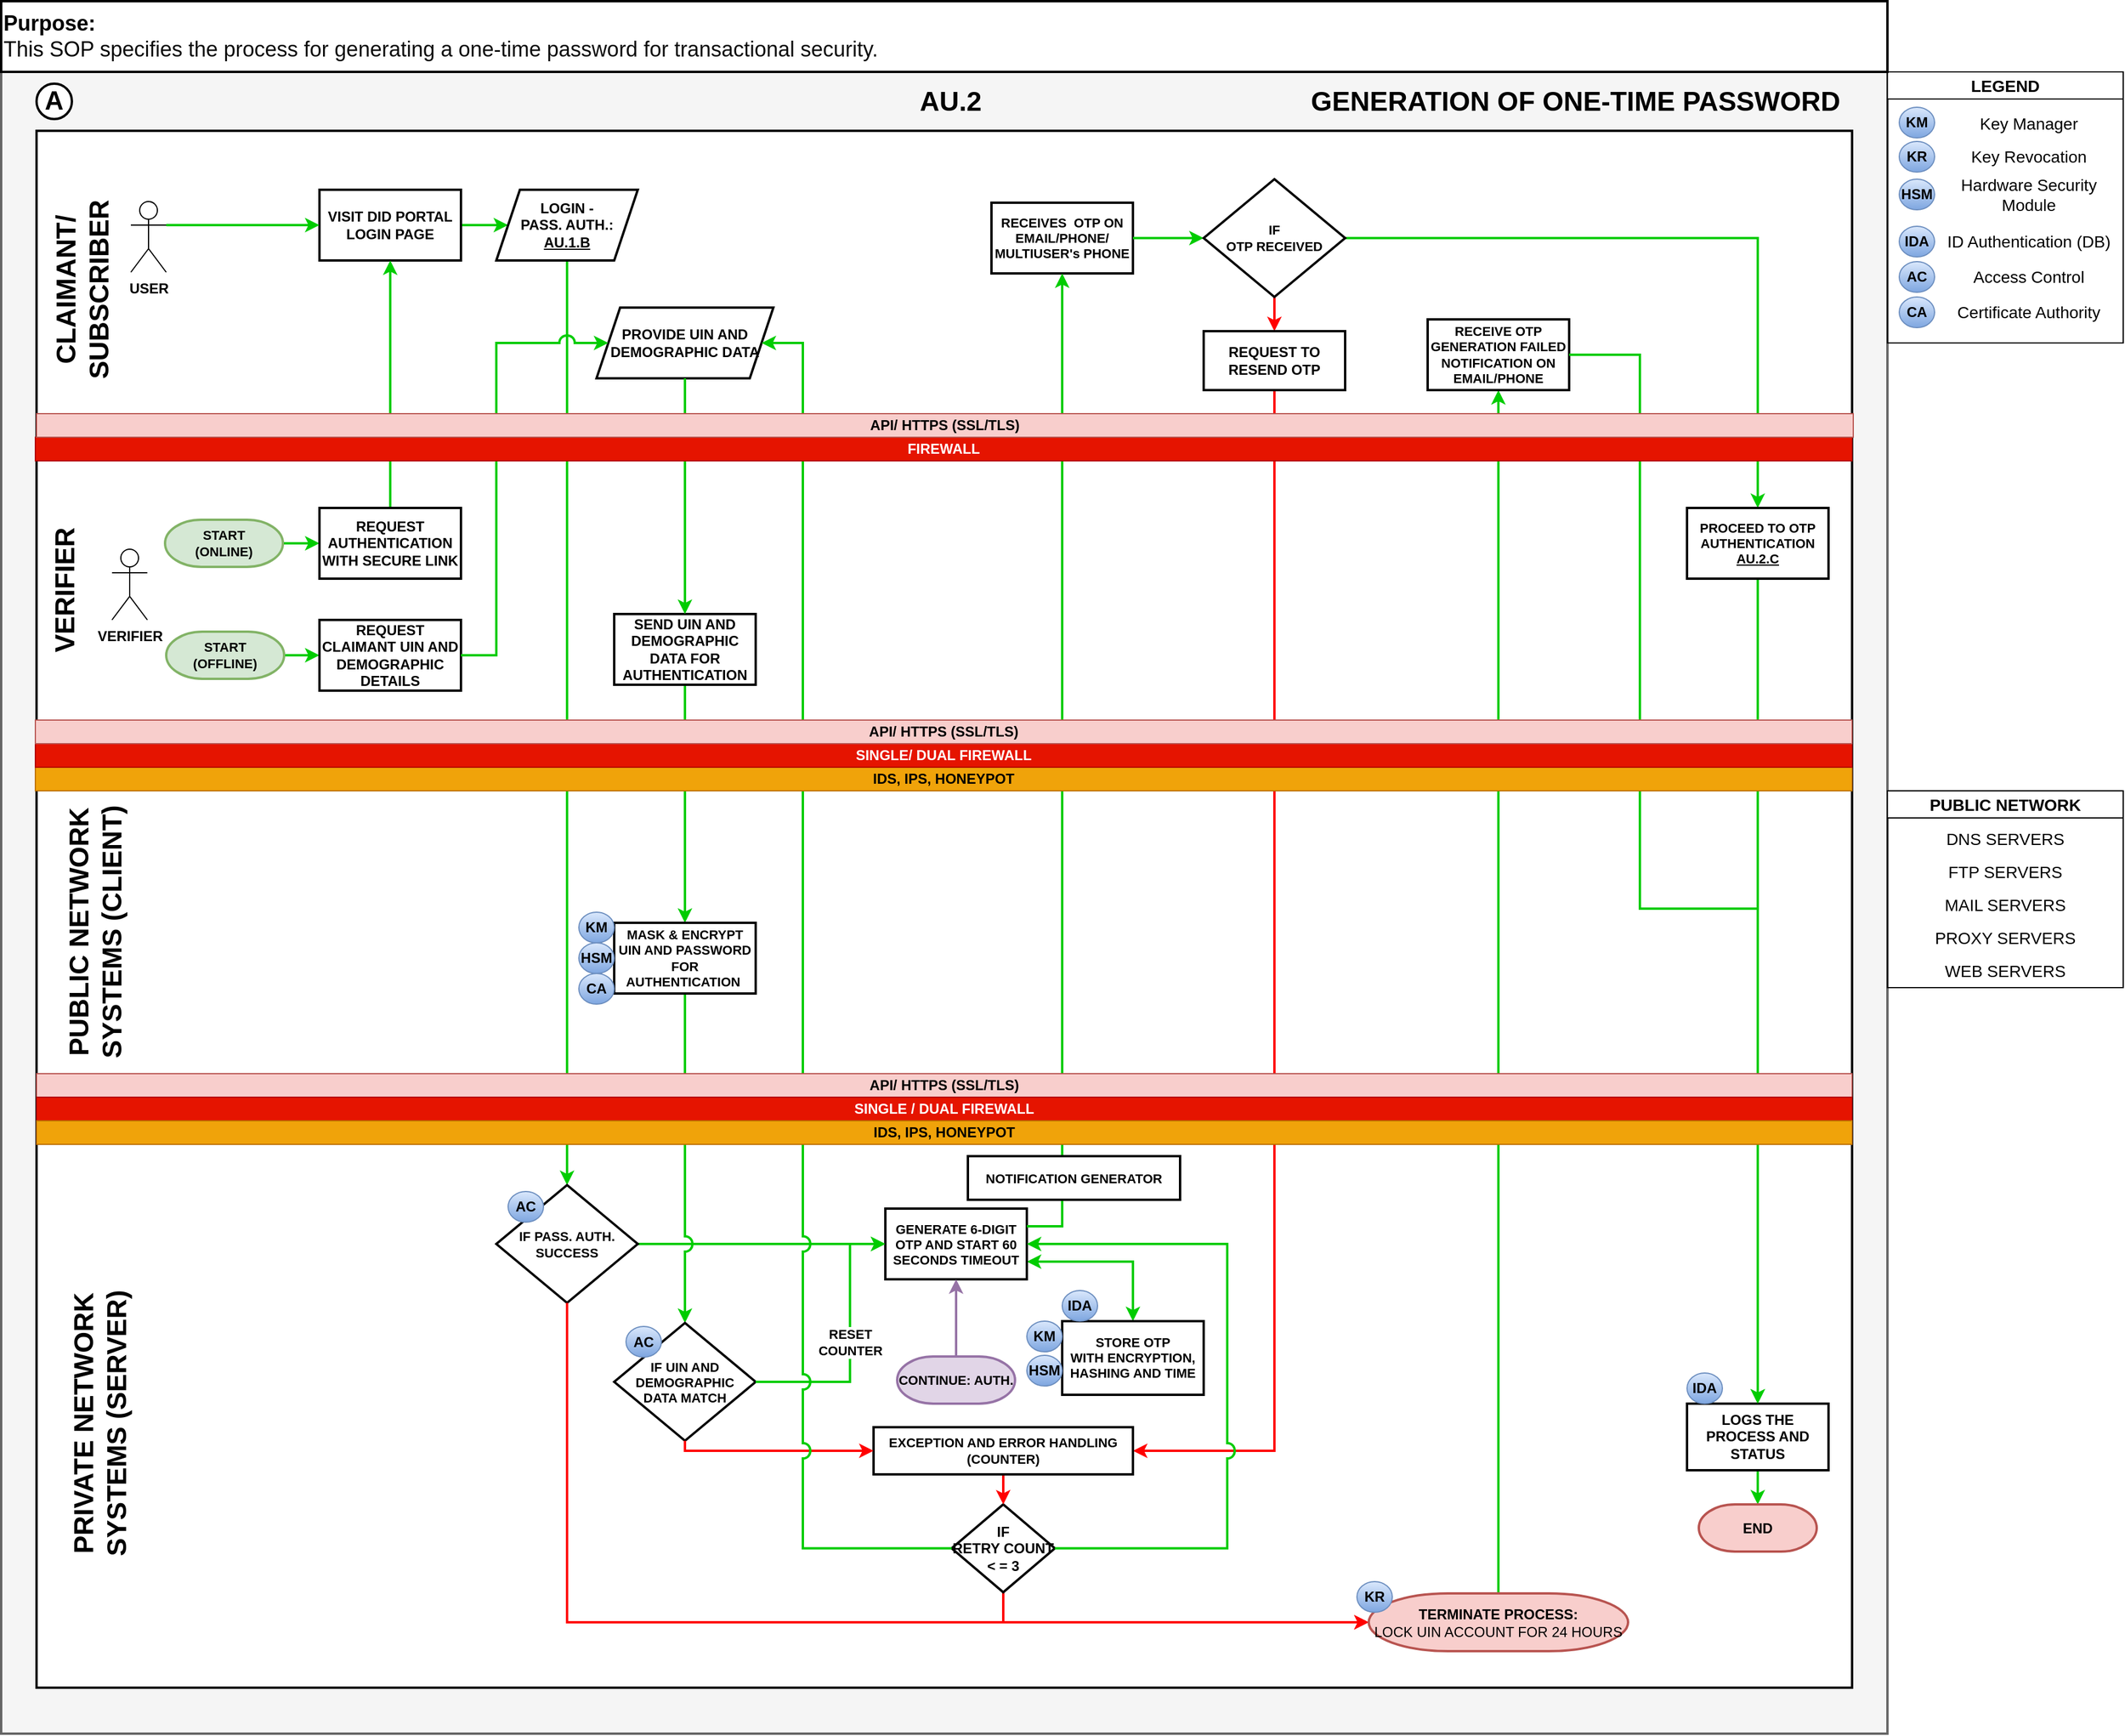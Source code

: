 <mxfile version="24.1.0" type="device">
  <diagram id="bsTosLUH5mfE9uCYUgKQ" name="Page-1">
    <mxGraphModel dx="-870" dy="629" grid="1" gridSize="10" guides="1" tooltips="1" connect="1" arrows="1" fold="1" page="1" pageScale="1" pageWidth="1920" pageHeight="1200" math="0" shadow="0">
      <root>
        <mxCell id="0" />
        <mxCell id="1" parent="0" />
        <mxCell id="8j6VqZWyWBpULk93ZD53-1" value="" style="rounded=0;whiteSpace=wrap;html=1;fontSize=22;fillColor=#f5f5f5;fontColor=#333333;strokeColor=#666666;direction=east;strokeWidth=2;fontStyle=1" parent="1" vertex="1">
          <mxGeometry x="1930" y="110" width="1600" height="1410" as="geometry" />
        </mxCell>
        <mxCell id="8j6VqZWyWBpULk93ZD53-86" value="" style="rounded=0;whiteSpace=wrap;html=1;strokeWidth=2;fontStyle=1;labelBackgroundColor=default;endArrow=classic;fontSize=12;strokeColor=default;" parent="1" vertex="1">
          <mxGeometry x="1960" y="430" width="1540" height="270" as="geometry" />
        </mxCell>
        <mxCell id="8j6VqZWyWBpULk93ZD53-4" value="" style="rounded=0;whiteSpace=wrap;html=1;strokeWidth=2;fontStyle=1;" parent="1" vertex="1">
          <mxGeometry x="1960" y="160" width="1540" height="270" as="geometry" />
        </mxCell>
        <mxCell id="8j6VqZWyWBpULk93ZD53-5" value="CLAIMANT/&lt;br&gt;SUBSCRIBER" style="text;html=1;align=center;verticalAlign=middle;resizable=0;points=[];autosize=1;strokeColor=none;fillColor=none;fontStyle=1;fontSize=23;strokeWidth=2;horizontal=0;" parent="1" vertex="1">
          <mxGeometry x="1959" y="210" width="80" height="170" as="geometry" />
        </mxCell>
        <mxCell id="8j6VqZWyWBpULk93ZD53-91" style="edgeStyle=orthogonalEdgeStyle;rounded=0;orthogonalLoop=1;jettySize=auto;html=1;exitX=1;exitY=0.5;exitDx=0;exitDy=0;exitPerimeter=0;entryX=0;entryY=0.5;entryDx=0;entryDy=0;strokeColor=#00CC00;strokeWidth=2;fontStyle=1;" parent="1" source="8j6VqZWyWBpULk93ZD53-7" target="8j6VqZWyWBpULk93ZD53-90" edge="1">
          <mxGeometry relative="1" as="geometry" />
        </mxCell>
        <mxCell id="8j6VqZWyWBpULk93ZD53-7" value="&lt;b style=&quot;font-size: 11px;&quot;&gt;START&lt;br&gt;(ONLINE)&lt;br&gt;&lt;/b&gt;" style="strokeWidth=2;html=1;shape=mxgraph.flowchart.terminator;whiteSpace=wrap;fillColor=#d5e8d4;strokeColor=#82b366;fontSize=11;" parent="1" vertex="1">
          <mxGeometry x="2069" y="490" width="100" height="40" as="geometry" />
        </mxCell>
        <mxCell id="8j6VqZWyWBpULk93ZD53-96" value="" style="edgeStyle=orthogonalEdgeStyle;rounded=0;orthogonalLoop=1;jettySize=auto;html=1;strokeColor=#00CC00;strokeWidth=2;fontStyle=1;fontColor=default;" parent="1" source="8j6VqZWyWBpULk93ZD53-8" target="8j6VqZWyWBpULk93ZD53-95" edge="1">
          <mxGeometry relative="1" as="geometry" />
        </mxCell>
        <mxCell id="8j6VqZWyWBpULk93ZD53-8" value="VISIT DID PORTAL LOGIN PAGE" style="rounded=0;whiteSpace=wrap;html=1;fontStyle=1;strokeWidth=2;fontSize=12;" parent="1" vertex="1">
          <mxGeometry x="2200" y="210" width="120" height="60" as="geometry" />
        </mxCell>
        <mxCell id="8j6VqZWyWBpULk93ZD53-26" value="GENERATION OF ONE-TIME PASSWORD" style="text;html=1;align=center;verticalAlign=middle;resizable=0;points=[];autosize=1;strokeColor=none;fillColor=none;fontStyle=1;strokeWidth=2;fontSize=23;" parent="1" vertex="1">
          <mxGeometry x="3030" y="115" width="470" height="40" as="geometry" />
        </mxCell>
        <mxCell id="8j6VqZWyWBpULk93ZD53-27" value="AU.2" style="text;html=1;align=center;verticalAlign=middle;resizable=0;points=[];autosize=1;strokeColor=none;fillColor=none;fontStyle=1;strokeWidth=2;fontSize=23;" parent="1" vertex="1">
          <mxGeometry x="2695" y="115" width="80" height="40" as="geometry" />
        </mxCell>
        <mxCell id="8j6VqZWyWBpULk93ZD53-28" value="A" style="ellipse;whiteSpace=wrap;html=1;aspect=fixed;strokeWidth=2;fontStyle=1;fontSize=22;direction=south;" parent="1" vertex="1">
          <mxGeometry x="1960" y="120" width="30" height="30" as="geometry" />
        </mxCell>
        <mxCell id="8j6VqZWyWBpULk93ZD53-72" value="&lt;font style=&quot;font-size: 14px;&quot;&gt;LEGEND&lt;/font&gt;" style="swimlane;whiteSpace=wrap;html=1;" parent="1" vertex="1">
          <mxGeometry x="3530" y="110" width="200" height="230" as="geometry" />
        </mxCell>
        <mxCell id="8j6VqZWyWBpULk93ZD53-73" value="KM" style="ellipse;whiteSpace=wrap;html=1;fillColor=#dae8fc;strokeColor=#6c8ebf;gradientColor=#7ea6e0;fontStyle=1" parent="8j6VqZWyWBpULk93ZD53-72" vertex="1">
          <mxGeometry x="10" y="30" width="30" height="26" as="geometry" />
        </mxCell>
        <mxCell id="8j6VqZWyWBpULk93ZD53-74" value="IDA" style="ellipse;whiteSpace=wrap;html=1;fillColor=#dae8fc;strokeColor=#6c8ebf;gradientColor=#7ea6e0;fontStyle=1" parent="8j6VqZWyWBpULk93ZD53-72" vertex="1">
          <mxGeometry x="10" y="131" width="30" height="26" as="geometry" />
        </mxCell>
        <mxCell id="8j6VqZWyWBpULk93ZD53-75" value="HSM" style="ellipse;whiteSpace=wrap;html=1;fillColor=#dae8fc;strokeColor=#6c8ebf;gradientColor=#7ea6e0;fontStyle=1" parent="8j6VqZWyWBpULk93ZD53-72" vertex="1">
          <mxGeometry x="10" y="91" width="30" height="26" as="geometry" />
        </mxCell>
        <mxCell id="8j6VqZWyWBpULk93ZD53-76" value="KR" style="ellipse;whiteSpace=wrap;html=1;fillColor=#dae8fc;strokeColor=#6c8ebf;gradientColor=#7ea6e0;fontStyle=1" parent="8j6VqZWyWBpULk93ZD53-72" vertex="1">
          <mxGeometry x="10" y="59" width="30" height="26" as="geometry" />
        </mxCell>
        <mxCell id="8j6VqZWyWBpULk93ZD53-77" value="Key Manager" style="text;html=1;strokeColor=none;fillColor=none;align=center;verticalAlign=middle;whiteSpace=wrap;rounded=0;fontSize=14;" parent="8j6VqZWyWBpULk93ZD53-72" vertex="1">
          <mxGeometry x="40" y="30" width="160" height="28" as="geometry" />
        </mxCell>
        <mxCell id="8j6VqZWyWBpULk93ZD53-78" value="Key Revocation" style="text;html=1;strokeColor=none;fillColor=none;align=center;verticalAlign=middle;whiteSpace=wrap;rounded=0;fontSize=14;" parent="8j6VqZWyWBpULk93ZD53-72" vertex="1">
          <mxGeometry x="40" y="58" width="160" height="28" as="geometry" />
        </mxCell>
        <mxCell id="8j6VqZWyWBpULk93ZD53-79" value="Hardware Security Module" style="text;html=1;strokeColor=none;fillColor=none;align=center;verticalAlign=middle;whiteSpace=wrap;rounded=0;fontSize=14;" parent="8j6VqZWyWBpULk93ZD53-72" vertex="1">
          <mxGeometry x="40" y="90" width="160" height="28" as="geometry" />
        </mxCell>
        <mxCell id="8j6VqZWyWBpULk93ZD53-80" value="ID Authentication (DB)" style="text;html=1;strokeColor=none;fillColor=none;align=center;verticalAlign=middle;whiteSpace=wrap;rounded=0;fontSize=14;" parent="8j6VqZWyWBpULk93ZD53-72" vertex="1">
          <mxGeometry x="40" y="130" width="160" height="28" as="geometry" />
        </mxCell>
        <mxCell id="8j6VqZWyWBpULk93ZD53-81" value="AC" style="ellipse;whiteSpace=wrap;html=1;fillColor=#dae8fc;strokeColor=#6c8ebf;gradientColor=#7ea6e0;fontStyle=1" parent="8j6VqZWyWBpULk93ZD53-72" vertex="1">
          <mxGeometry x="10" y="161" width="30" height="26" as="geometry" />
        </mxCell>
        <mxCell id="8j6VqZWyWBpULk93ZD53-82" value="Access Control" style="text;html=1;strokeColor=none;fillColor=none;align=center;verticalAlign=middle;whiteSpace=wrap;rounded=0;fontSize=14;" parent="8j6VqZWyWBpULk93ZD53-72" vertex="1">
          <mxGeometry x="40" y="160" width="160" height="28" as="geometry" />
        </mxCell>
        <mxCell id="oByt-uk4F92XMUXTlmi7-10" value="Certificate Authority" style="text;html=1;strokeColor=none;fillColor=none;align=center;verticalAlign=middle;whiteSpace=wrap;rounded=0;fontSize=14;" parent="8j6VqZWyWBpULk93ZD53-72" vertex="1">
          <mxGeometry x="40" y="190" width="160" height="28" as="geometry" />
        </mxCell>
        <mxCell id="oByt-uk4F92XMUXTlmi7-11" value="CA" style="ellipse;whiteSpace=wrap;html=1;fillColor=#dae8fc;strokeColor=#6c8ebf;gradientColor=#7ea6e0;fontStyle=1" parent="8j6VqZWyWBpULk93ZD53-72" vertex="1">
          <mxGeometry x="10" y="191" width="30" height="26" as="geometry" />
        </mxCell>
        <mxCell id="8j6VqZWyWBpULk93ZD53-2" value="" style="rounded=0;whiteSpace=wrap;html=1;strokeWidth=2;fontStyle=1;" parent="1" vertex="1">
          <mxGeometry x="1960" y="690" width="1540" height="300" as="geometry" />
        </mxCell>
        <mxCell id="8j6VqZWyWBpULk93ZD53-3" value="" style="rounded=0;whiteSpace=wrap;html=1;strokeWidth=2;fontStyle=1;" parent="1" vertex="1">
          <mxGeometry x="1960" y="990" width="1540" height="491" as="geometry" />
        </mxCell>
        <mxCell id="8j6VqZWyWBpULk93ZD53-6" value="PRIVATE NETWORK&lt;br style=&quot;border-color: var(--border-color);&quot;&gt;SYSTEMS (SERVER)" style="text;html=1;align=center;verticalAlign=middle;resizable=0;points=[];autosize=1;strokeColor=none;fillColor=none;fontStyle=1;fontSize=23;strokeWidth=2;horizontal=0;" parent="1" vertex="1">
          <mxGeometry x="1974" y="1137" width="80" height="240" as="geometry" />
        </mxCell>
        <mxCell id="8j6VqZWyWBpULk93ZD53-62" value="PUBLIC NETWORK&lt;br style=&quot;border-color: var(--border-color);&quot;&gt;SYSTEMS (CLIENT)" style="text;html=1;align=center;verticalAlign=middle;resizable=0;points=[];autosize=1;strokeColor=none;fillColor=none;fontStyle=1;fontSize=23;strokeWidth=2;horizontal=0;" parent="1" vertex="1">
          <mxGeometry x="1970" y="725" width="80" height="230" as="geometry" />
        </mxCell>
        <mxCell id="8j6VqZWyWBpULk93ZD53-88" value="VERIFIER" style="text;html=1;align=center;verticalAlign=middle;resizable=0;points=[];autosize=1;strokeColor=none;fillColor=none;fontStyle=1;fontSize=23;strokeWidth=2;horizontal=0;" parent="1" vertex="1">
          <mxGeometry x="1959" y="490" width="50" height="120" as="geometry" />
        </mxCell>
        <mxCell id="8j6VqZWyWBpULk93ZD53-93" value="" style="edgeStyle=orthogonalEdgeStyle;rounded=0;orthogonalLoop=1;jettySize=auto;html=1;strokeColor=#00CC00;strokeWidth=2;fontStyle=1;" parent="1" source="8j6VqZWyWBpULk93ZD53-89" target="8j6VqZWyWBpULk93ZD53-92" edge="1">
          <mxGeometry relative="1" as="geometry" />
        </mxCell>
        <mxCell id="8j6VqZWyWBpULk93ZD53-89" value="&lt;b style=&quot;font-size: 11px;&quot;&gt;START&lt;br&gt;(OFFLINE)&lt;br&gt;&lt;/b&gt;" style="strokeWidth=2;html=1;shape=mxgraph.flowchart.terminator;whiteSpace=wrap;fillColor=#d5e8d4;strokeColor=#82b366;fontSize=11;" parent="1" vertex="1">
          <mxGeometry x="2070" y="585" width="100" height="40" as="geometry" />
        </mxCell>
        <mxCell id="8j6VqZWyWBpULk93ZD53-94" style="edgeStyle=orthogonalEdgeStyle;rounded=0;orthogonalLoop=1;jettySize=auto;html=1;exitX=0.5;exitY=0;exitDx=0;exitDy=0;entryX=0.5;entryY=1;entryDx=0;entryDy=0;strokeColor=#00CC00;strokeWidth=2;fontStyle=1;" parent="1" source="8j6VqZWyWBpULk93ZD53-90" target="8j6VqZWyWBpULk93ZD53-8" edge="1">
          <mxGeometry relative="1" as="geometry" />
        </mxCell>
        <mxCell id="8j6VqZWyWBpULk93ZD53-90" value="REQUEST AUTHENTICATION WITH SECURE LINK" style="rounded=0;whiteSpace=wrap;html=1;fontStyle=1;strokeWidth=2;" parent="1" vertex="1">
          <mxGeometry x="2200" y="480" width="120" height="60" as="geometry" />
        </mxCell>
        <mxCell id="8j6VqZWyWBpULk93ZD53-92" value="REQUEST CLAIMANT UIN AND DEMOGRAPHIC DETAILS" style="rounded=0;whiteSpace=wrap;html=1;fontStyle=1;strokeWidth=2;" parent="1" vertex="1">
          <mxGeometry x="2200" y="575" width="120" height="60" as="geometry" />
        </mxCell>
        <mxCell id="8j6VqZWyWBpULk93ZD53-100" value="" style="edgeStyle=orthogonalEdgeStyle;rounded=0;orthogonalLoop=1;jettySize=auto;html=1;strokeColor=#00CC00;strokeWidth=2;fontStyle=1;fontColor=default;entryX=0.5;entryY=0;entryDx=0;entryDy=0;" parent="1" source="8j6VqZWyWBpULk93ZD53-95" target="8j6VqZWyWBpULk93ZD53-101" edge="1">
          <mxGeometry x="0.001" relative="1" as="geometry">
            <mxPoint as="offset" />
            <mxPoint x="2410" y="752" as="targetPoint" />
          </mxGeometry>
        </mxCell>
        <mxCell id="8j6VqZWyWBpULk93ZD53-95" value="LOGIN - &lt;br style=&quot;font-size: 12px;&quot;&gt;PASS. AUTH.:&lt;br style=&quot;border-color: var(--border-color); font-size: 12px;&quot;&gt;&lt;u style=&quot;border-color: var(--border-color); font-size: 12px;&quot;&gt;AU.1.B&lt;/u&gt;" style="rounded=0;whiteSpace=wrap;html=1;fontStyle=1;strokeWidth=2;fontSize=12;shape=parallelogram;perimeter=parallelogramPerimeter;fixedSize=1;" parent="1" vertex="1">
          <mxGeometry x="2350" y="210" width="120" height="60" as="geometry" />
        </mxCell>
        <mxCell id="8j6VqZWyWBpULk93ZD53-97" value="PROVIDE UIN AND DEMOGRAPHIC DATA" style="rounded=0;whiteSpace=wrap;html=1;fontStyle=1;strokeWidth=2;shape=parallelogram;perimeter=parallelogramPerimeter;fixedSize=1;" parent="1" vertex="1">
          <mxGeometry x="2435" y="310" width="150" height="60" as="geometry" />
        </mxCell>
        <mxCell id="8j6VqZWyWBpULk93ZD53-139" style="edgeStyle=orthogonalEdgeStyle;rounded=0;orthogonalLoop=1;jettySize=auto;html=1;exitX=1;exitY=0.5;exitDx=0;exitDy=0;strokeColor=#00CC00;strokeWidth=2;fontStyle=1;" parent="1" source="8j6VqZWyWBpULk93ZD53-101" target="8j6VqZWyWBpULk93ZD53-135" edge="1">
          <mxGeometry relative="1" as="geometry" />
        </mxCell>
        <mxCell id="8j6VqZWyWBpULk93ZD53-101" value="IF PASS. AUTH. SUCCESS" style="rounded=0;whiteSpace=wrap;html=1;fontStyle=1;strokeWidth=2;fontSize=11;shape=rhombus;perimeter=rhombusPerimeter;" parent="1" vertex="1">
          <mxGeometry x="2350" y="1054.5" width="120" height="100" as="geometry" />
        </mxCell>
        <mxCell id="8j6VqZWyWBpULk93ZD53-109" style="edgeStyle=orthogonalEdgeStyle;rounded=0;orthogonalLoop=1;jettySize=auto;html=1;entryX=0.5;entryY=0;entryDx=0;entryDy=0;strokeColor=#00CC00;strokeWidth=2;fontStyle=1;" parent="1" source="8j6VqZWyWBpULk93ZD53-106" target="8j6VqZWyWBpULk93ZD53-108" edge="1">
          <mxGeometry relative="1" as="geometry" />
        </mxCell>
        <mxCell id="8j6VqZWyWBpULk93ZD53-106" value="SEND UIN AND DEMOGRAPHIC DATA FOR AUTHENTICATION" style="rounded=0;whiteSpace=wrap;html=1;fontStyle=1;strokeWidth=2;" parent="1" vertex="1">
          <mxGeometry x="2450" y="570" width="120" height="60" as="geometry" />
        </mxCell>
        <mxCell id="8j6VqZWyWBpULk93ZD53-111" style="edgeStyle=orthogonalEdgeStyle;rounded=0;orthogonalLoop=1;jettySize=auto;html=1;entryX=0.5;entryY=0;entryDx=0;entryDy=0;strokeColor=#00CC00;strokeWidth=2;fontStyle=1;jumpStyle=arc;jumpSize=11;" parent="1" source="8j6VqZWyWBpULk93ZD53-108" target="8j6VqZWyWBpULk93ZD53-110" edge="1">
          <mxGeometry relative="1" as="geometry" />
        </mxCell>
        <mxCell id="8j6VqZWyWBpULk93ZD53-108" value="MASK &amp;amp; ENCRYPT UIN AND PASSWORD FOR AUTHENTICATION&amp;nbsp;" style="rounded=0;whiteSpace=wrap;html=1;fontStyle=1;strokeWidth=2;fontSize=11;" parent="1" vertex="1">
          <mxGeometry x="2450" y="832" width="120" height="60" as="geometry" />
        </mxCell>
        <mxCell id="8j6VqZWyWBpULk93ZD53-110" value="IF UIN AND &lt;br&gt;DEMOGRAPHIC &lt;br&gt;DATA MATCH" style="rounded=0;whiteSpace=wrap;html=1;fontStyle=1;strokeWidth=2;fontSize=11;shape=rhombus;perimeter=rhombusPerimeter;" parent="1" vertex="1">
          <mxGeometry x="2450" y="1171.5" width="120" height="100" as="geometry" />
        </mxCell>
        <mxCell id="8j6VqZWyWBpULk93ZD53-154" style="edgeStyle=orthogonalEdgeStyle;rounded=0;orthogonalLoop=1;jettySize=auto;html=1;exitX=0.5;exitY=1;exitDx=0;exitDy=0;entryX=0;entryY=0.5;entryDx=0;entryDy=0;entryPerimeter=0;strokeColor=#FF0000;fontColor=#FF0000;strokeWidth=2;fontStyle=1;" parent="1" source="8j6VqZWyWBpULk93ZD53-101" target="8j6VqZWyWBpULk93ZD53-152" edge="1">
          <mxGeometry relative="1" as="geometry">
            <mxPoint x="2582.5" y="1251" as="sourcePoint" />
          </mxGeometry>
        </mxCell>
        <mxCell id="8j6VqZWyWBpULk93ZD53-153" style="edgeStyle=orthogonalEdgeStyle;rounded=0;orthogonalLoop=1;jettySize=auto;html=1;exitX=0.5;exitY=1;exitDx=0;exitDy=0;entryX=0;entryY=0.5;entryDx=0;entryDy=0;entryPerimeter=0;strokeColor=#FF0000;fontColor=#FF0000;strokeWidth=2;fontStyle=1;" parent="1" source="8j6VqZWyWBpULk93ZD53-116" target="8j6VqZWyWBpULk93ZD53-152" edge="1">
          <mxGeometry relative="1" as="geometry" />
        </mxCell>
        <mxCell id="8j6VqZWyWBpULk93ZD53-116" value="IF &lt;br&gt;RETRY COUNT &lt;br&gt;&amp;lt; = 3" style="rounded=0;whiteSpace=wrap;html=1;fontStyle=1;strokeWidth=2;shape=rhombus;perimeter=rhombusPerimeter;" parent="1" vertex="1">
          <mxGeometry x="2736.25" y="1325.5" width="87.5" height="74.5" as="geometry" />
        </mxCell>
        <mxCell id="8j6VqZWyWBpULk93ZD53-107" value="" style="edgeStyle=orthogonalEdgeStyle;rounded=0;orthogonalLoop=1;jettySize=auto;html=1;strokeColor=#00CC00;strokeWidth=2;fontStyle=1;fontColor=default;fontSize=11;" parent="1" source="8j6VqZWyWBpULk93ZD53-97" target="8j6VqZWyWBpULk93ZD53-106" edge="1">
          <mxGeometry x="0.4" relative="1" as="geometry">
            <mxPoint as="offset" />
          </mxGeometry>
        </mxCell>
        <mxCell id="8j6VqZWyWBpULk93ZD53-98" value="" style="edgeStyle=orthogonalEdgeStyle;rounded=0;orthogonalLoop=1;jettySize=auto;html=1;entryX=0;entryY=0.5;entryDx=0;entryDy=0;strokeColor=#00CC00;strokeWidth=2;fontStyle=1;exitX=1;exitY=0.5;exitDx=0;exitDy=0;jumpStyle=arc;jumpSize=11;" parent="1" source="8j6VqZWyWBpULk93ZD53-92" target="8j6VqZWyWBpULk93ZD53-97" edge="1">
          <mxGeometry relative="1" as="geometry">
            <Array as="points">
              <mxPoint x="2350" y="605" />
              <mxPoint x="2350" y="340" />
            </Array>
          </mxGeometry>
        </mxCell>
        <mxCell id="8j6VqZWyWBpULk93ZD53-137" value="" style="edgeStyle=orthogonalEdgeStyle;rounded=0;orthogonalLoop=1;jettySize=auto;html=1;strokeColor=#00CC00;fontColor=default;strokeWidth=2;fontStyle=1;startArrow=classic;startFill=1;exitX=1;exitY=0.75;exitDx=0;exitDy=0;" parent="1" source="8j6VqZWyWBpULk93ZD53-135" target="8j6VqZWyWBpULk93ZD53-136" edge="1">
          <mxGeometry relative="1" as="geometry" />
        </mxCell>
        <mxCell id="8j6VqZWyWBpULk93ZD53-135" value="GENERATE 6-DIGIT OTP AND START 60 SECONDS TIMEOUT" style="rounded=0;whiteSpace=wrap;html=1;fontStyle=1;strokeWidth=2;fontSize=11;" parent="1" vertex="1">
          <mxGeometry x="2680" y="1074.5" width="120" height="60" as="geometry" />
        </mxCell>
        <mxCell id="8j6VqZWyWBpULk93ZD53-136" value="STORE OTP&lt;br&gt;WITH ENCRYPTION, HASHING AND TIME" style="rounded=0;whiteSpace=wrap;html=1;fontSize=11;fontStyle=1;strokeWidth=2;" parent="1" vertex="1">
          <mxGeometry x="2830" y="1170" width="120" height="62.5" as="geometry" />
        </mxCell>
        <mxCell id="8j6VqZWyWBpULk93ZD53-146" style="edgeStyle=orthogonalEdgeStyle;rounded=0;orthogonalLoop=1;jettySize=auto;html=1;exitX=1;exitY=0.5;exitDx=0;exitDy=0;entryX=0.5;entryY=0;entryDx=0;entryDy=0;strokeColor=#00CC00;strokeWidth=2;fontStyle=1;" parent="1" source="w9XyRRrzJOqfhJD-jBex-1" target="8j6VqZWyWBpULk93ZD53-145" edge="1">
          <mxGeometry relative="1" as="geometry" />
        </mxCell>
        <mxCell id="8j6VqZWyWBpULk93ZD53-140" value="RECEIVES&amp;nbsp; OTP ON EMAIL/PHONE/ MULTIUSER&#39;s PHONE" style="rounded=0;whiteSpace=wrap;html=1;fontStyle=1;strokeWidth=2;fontSize=11;" parent="1" vertex="1">
          <mxGeometry x="2770" y="221" width="120" height="60" as="geometry" />
        </mxCell>
        <mxCell id="8j6VqZWyWBpULk93ZD53-142" value="RESET&lt;br&gt;COUNTER" style="edgeStyle=orthogonalEdgeStyle;rounded=0;orthogonalLoop=1;jettySize=auto;html=1;exitX=1;exitY=0.5;exitDx=0;exitDy=0;strokeColor=#00CC00;strokeWidth=2;fontStyle=1;entryX=0;entryY=0.5;entryDx=0;entryDy=0;" parent="1" source="8j6VqZWyWBpULk93ZD53-110" target="8j6VqZWyWBpULk93ZD53-135" edge="1">
          <mxGeometry relative="1" as="geometry">
            <mxPoint x="2570" y="1291" as="sourcePoint" />
            <mxPoint x="2674.5" y="1141.5" as="targetPoint" />
            <Array as="points">
              <mxPoint x="2650" y="1221" />
              <mxPoint x="2650" y="1105" />
            </Array>
          </mxGeometry>
        </mxCell>
        <mxCell id="8j6VqZWyWBpULk93ZD53-151" style="edgeStyle=orthogonalEdgeStyle;rounded=0;orthogonalLoop=1;jettySize=auto;html=1;exitX=0.5;exitY=1;exitDx=0;exitDy=0;entryX=0.5;entryY=0;entryDx=0;entryDy=0;strokeColor=#00CC00;strokeWidth=2;fontStyle=1;entryPerimeter=0;" parent="1" source="8j6VqZWyWBpULk93ZD53-145" target="8j6VqZWyWBpULk93ZD53-148" edge="1">
          <mxGeometry relative="1" as="geometry" />
        </mxCell>
        <mxCell id="8j6VqZWyWBpULk93ZD53-145" value="PROCEED TO OTP AUTHENTICATION&lt;br&gt;&lt;u&gt;AU.2.C&lt;/u&gt;" style="rounded=0;whiteSpace=wrap;html=1;fontStyle=1;strokeWidth=2;fontSize=11;fillColor=default;strokeColor=default;" parent="1" vertex="1">
          <mxGeometry x="3360" y="480" width="120" height="60" as="geometry" />
        </mxCell>
        <mxCell id="8j6VqZWyWBpULk93ZD53-147" value="" style="edgeStyle=orthogonalEdgeStyle;rounded=0;orthogonalLoop=1;jettySize=auto;html=1;strokeColor=#00CC00;fontStyle=1;strokeWidth=2;" parent="1" source="8j6VqZWyWBpULk93ZD53-148" target="8j6VqZWyWBpULk93ZD53-149" edge="1">
          <mxGeometry relative="1" as="geometry" />
        </mxCell>
        <mxCell id="8j6VqZWyWBpULk93ZD53-148" value="LOGS THE PROCESS AND STATUS" style="rounded=0;whiteSpace=wrap;html=1;fontStyle=1;strokeWidth=2;" parent="1" vertex="1">
          <mxGeometry x="3360" y="1240" width="120" height="56.5" as="geometry" />
        </mxCell>
        <mxCell id="8j6VqZWyWBpULk93ZD53-149" value="&lt;b&gt;END&lt;/b&gt;" style="strokeWidth=2;html=1;shape=mxgraph.flowchart.terminator;whiteSpace=wrap;fillColor=#f8cecc;strokeColor=#b85450;" parent="1" vertex="1">
          <mxGeometry x="3370" y="1325.5" width="100" height="40" as="geometry" />
        </mxCell>
        <mxCell id="8j6VqZWyWBpULk93ZD53-150" value="IDA" style="ellipse;whiteSpace=wrap;html=1;fillColor=#dae8fc;strokeColor=#6c8ebf;gradientColor=#7ea6e0;fontStyle=1" parent="1" vertex="1">
          <mxGeometry x="3360" y="1214" width="30" height="26" as="geometry" />
        </mxCell>
        <mxCell id="w9XyRRrzJOqfhJD-jBex-8" style="edgeStyle=orthogonalEdgeStyle;rounded=0;orthogonalLoop=1;jettySize=auto;html=1;exitX=0.5;exitY=0;exitDx=0;exitDy=0;exitPerimeter=0;entryX=0.5;entryY=1;entryDx=0;entryDy=0;strokeColor=#00CC00;fontColor=default;strokeWidth=2;fontStyle=1;" parent="1" source="8j6VqZWyWBpULk93ZD53-152" target="w9XyRRrzJOqfhJD-jBex-7" edge="1">
          <mxGeometry relative="1" as="geometry" />
        </mxCell>
        <mxCell id="8j6VqZWyWBpULk93ZD53-152" value="&lt;span style=&quot;border-color: var(--border-color);&quot;&gt;&lt;b&gt;TERMINATE PROCESS:&lt;br&gt;&lt;/b&gt;LOCK UIN ACCOUNT FOR 24 HOURS&lt;br&gt;&lt;/span&gt;" style="strokeWidth=2;html=1;shape=mxgraph.flowchart.terminator;whiteSpace=wrap;fillColor=#f8cecc;strokeColor=#b85450;" parent="1" vertex="1">
          <mxGeometry x="3090" y="1401" width="220" height="49" as="geometry" />
        </mxCell>
        <mxCell id="8j6VqZWyWBpULk93ZD53-157" value="IDA" style="ellipse;whiteSpace=wrap;html=1;fillColor=#dae8fc;strokeColor=#6c8ebf;gradientColor=#7ea6e0;fontStyle=1" parent="1" vertex="1">
          <mxGeometry x="2830" y="1144" width="30" height="26" as="geometry" />
        </mxCell>
        <mxCell id="8j6VqZWyWBpULk93ZD53-158" value="HSM" style="ellipse;whiteSpace=wrap;html=1;fillColor=#dae8fc;strokeColor=#6c8ebf;gradientColor=#7ea6e0;fontStyle=1" parent="1" vertex="1">
          <mxGeometry x="2800" y="1199" width="30" height="26" as="geometry" />
        </mxCell>
        <mxCell id="8j6VqZWyWBpULk93ZD53-159" value="KM" style="ellipse;whiteSpace=wrap;html=1;fillColor=#dae8fc;strokeColor=#6c8ebf;gradientColor=#7ea6e0;fontStyle=1" parent="1" vertex="1">
          <mxGeometry x="2800" y="1170" width="30" height="26" as="geometry" />
        </mxCell>
        <mxCell id="8j6VqZWyWBpULk93ZD53-160" value="KR" style="ellipse;whiteSpace=wrap;html=1;fillColor=#dae8fc;strokeColor=#6c8ebf;gradientColor=#7ea6e0;fontStyle=1" parent="1" vertex="1">
          <mxGeometry x="3080" y="1391" width="30" height="26" as="geometry" />
        </mxCell>
        <mxCell id="8j6VqZWyWBpULk93ZD53-161" value="AC" style="ellipse;whiteSpace=wrap;html=1;fillColor=#dae8fc;strokeColor=#6c8ebf;gradientColor=#7ea6e0;fontStyle=1" parent="1" vertex="1">
          <mxGeometry x="2360" y="1060" width="30" height="26" as="geometry" />
        </mxCell>
        <mxCell id="8j6VqZWyWBpULk93ZD53-162" value="AC" style="ellipse;whiteSpace=wrap;html=1;fillColor=#dae8fc;strokeColor=#6c8ebf;gradientColor=#7ea6e0;fontStyle=1" parent="1" vertex="1">
          <mxGeometry x="2460" y="1174.5" width="30" height="26" as="geometry" />
        </mxCell>
        <mxCell id="vKcRW2vyYmiQf7ZIil2U-1" value="" style="edgeStyle=orthogonalEdgeStyle;rounded=0;orthogonalLoop=1;jettySize=auto;html=1;exitX=1;exitY=0.25;exitDx=0;exitDy=0;entryX=0.5;entryY=1;entryDx=0;entryDy=0;strokeColor=#00CC00;strokeWidth=2;fontStyle=1;" parent="1" source="8j6VqZWyWBpULk93ZD53-135" target="8j6VqZWyWBpULk93ZD53-140" edge="1">
          <mxGeometry relative="1" as="geometry">
            <mxPoint x="3240" y="1142" as="sourcePoint" />
            <mxPoint x="3260" y="270" as="targetPoint" />
          </mxGeometry>
        </mxCell>
        <mxCell id="BdFBGscuZ6qzgYm81eeR-1" value="NOTIFICATION GENERATOR" style="rounded=0;whiteSpace=wrap;html=1;fontStyle=1;strokeWidth=2;fontSize=11;fillColor=default;strokeColor=default;" parent="1" vertex="1">
          <mxGeometry x="2750" y="1030" width="180" height="37" as="geometry" />
        </mxCell>
        <mxCell id="vKcRW2vyYmiQf7ZIil2U-3" value="&lt;font style=&quot;font-size: 14px;&quot;&gt;PUBLIC NETWORK&lt;/font&gt;" style="swimlane;whiteSpace=wrap;html=1;" parent="1" vertex="1">
          <mxGeometry x="3530" y="720" width="200" height="167" as="geometry" />
        </mxCell>
        <mxCell id="vKcRW2vyYmiQf7ZIil2U-4" value="DNS SERVERS" style="text;html=1;strokeColor=none;fillColor=none;align=center;verticalAlign=middle;whiteSpace=wrap;rounded=0;fontSize=14;" parent="vKcRW2vyYmiQf7ZIil2U-3" vertex="1">
          <mxGeometry y="27" width="200" height="28" as="geometry" />
        </mxCell>
        <mxCell id="vKcRW2vyYmiQf7ZIil2U-5" value="FTP SERVERS" style="text;html=1;strokeColor=none;fillColor=none;align=center;verticalAlign=middle;whiteSpace=wrap;rounded=0;fontSize=14;" parent="vKcRW2vyYmiQf7ZIil2U-3" vertex="1">
          <mxGeometry y="55" width="200" height="28" as="geometry" />
        </mxCell>
        <mxCell id="vKcRW2vyYmiQf7ZIil2U-6" value="MAIL SERVERS" style="text;html=1;strokeColor=none;fillColor=none;align=center;verticalAlign=middle;whiteSpace=wrap;rounded=0;fontSize=14;" parent="vKcRW2vyYmiQf7ZIil2U-3" vertex="1">
          <mxGeometry y="83" width="200" height="28" as="geometry" />
        </mxCell>
        <mxCell id="vKcRW2vyYmiQf7ZIil2U-7" value="PROXY SERVERS" style="text;html=1;strokeColor=none;fillColor=none;align=center;verticalAlign=middle;whiteSpace=wrap;rounded=0;fontSize=14;" parent="vKcRW2vyYmiQf7ZIil2U-3" vertex="1">
          <mxGeometry y="111" width="200" height="28" as="geometry" />
        </mxCell>
        <mxCell id="vKcRW2vyYmiQf7ZIil2U-8" value="WEB SERVERS" style="text;html=1;strokeColor=none;fillColor=none;align=center;verticalAlign=middle;whiteSpace=wrap;rounded=0;fontSize=14;" parent="vKcRW2vyYmiQf7ZIil2U-3" vertex="1">
          <mxGeometry y="139" width="200" height="28" as="geometry" />
        </mxCell>
        <mxCell id="2QPXSRi3xB4oh0QnNDld-1" value="" style="edgeStyle=orthogonalEdgeStyle;rounded=0;orthogonalLoop=1;jettySize=auto;html=1;exitX=1;exitY=0.333;exitDx=0;exitDy=0;exitPerimeter=0;entryX=0;entryY=0.5;entryDx=0;entryDy=0;fontStyle=1;strokeColor=#00CC00;strokeWidth=2;" parent="1" source="oByt-uk4F92XMUXTlmi7-1" target="8j6VqZWyWBpULk93ZD53-8" edge="1">
          <mxGeometry x="-0.077" y="10" relative="1" as="geometry">
            <mxPoint as="offset" />
          </mxGeometry>
        </mxCell>
        <mxCell id="oByt-uk4F92XMUXTlmi7-1" value="USER" style="shape=umlActor;verticalLabelPosition=bottom;verticalAlign=top;html=1;outlineConnect=0;fontStyle=1" parent="1" vertex="1">
          <mxGeometry x="2040" y="220" width="30" height="60" as="geometry" />
        </mxCell>
        <mxCell id="oByt-uk4F92XMUXTlmi7-2" value="VERIFIER" style="shape=umlActor;verticalLabelPosition=bottom;verticalAlign=top;html=1;outlineConnect=0;fontStyle=1" parent="1" vertex="1">
          <mxGeometry x="2024" y="515" width="30" height="60" as="geometry" />
        </mxCell>
        <mxCell id="oByt-uk4F92XMUXTlmi7-7" value="CA" style="ellipse;whiteSpace=wrap;html=1;fillColor=#dae8fc;strokeColor=#6c8ebf;gradientColor=#7ea6e0;fontStyle=1" parent="1" vertex="1">
          <mxGeometry x="2420" y="875" width="30" height="26" as="geometry" />
        </mxCell>
        <mxCell id="oByt-uk4F92XMUXTlmi7-8" value="HSM" style="ellipse;whiteSpace=wrap;html=1;fillColor=#dae8fc;strokeColor=#6c8ebf;gradientColor=#7ea6e0;fontStyle=1" parent="1" vertex="1">
          <mxGeometry x="2420" y="849" width="30" height="26" as="geometry" />
        </mxCell>
        <mxCell id="oByt-uk4F92XMUXTlmi7-9" value="KM" style="ellipse;whiteSpace=wrap;html=1;fillColor=#dae8fc;strokeColor=#6c8ebf;gradientColor=#7ea6e0;fontStyle=1" parent="1" vertex="1">
          <mxGeometry x="2420" y="823" width="30" height="26" as="geometry" />
        </mxCell>
        <mxCell id="w9XyRRrzJOqfhJD-jBex-2" value="" style="edgeStyle=orthogonalEdgeStyle;rounded=0;orthogonalLoop=1;jettySize=auto;html=1;exitX=1;exitY=0.5;exitDx=0;exitDy=0;entryX=0;entryY=0.5;entryDx=0;entryDy=0;strokeColor=#00CC00;strokeWidth=2;fontStyle=1;" parent="1" source="8j6VqZWyWBpULk93ZD53-140" target="w9XyRRrzJOqfhJD-jBex-1" edge="1">
          <mxGeometry relative="1" as="geometry">
            <mxPoint x="2890" y="250" as="sourcePoint" />
            <mxPoint x="3420" y="480" as="targetPoint" />
          </mxGeometry>
        </mxCell>
        <mxCell id="w9XyRRrzJOqfhJD-jBex-5" style="edgeStyle=orthogonalEdgeStyle;rounded=0;orthogonalLoop=1;jettySize=auto;html=1;exitX=0.5;exitY=1;exitDx=0;exitDy=0;strokeColor=#FF0000;fontColor=#FF0000;strokeWidth=2;fontStyle=1;" parent="1" source="w9XyRRrzJOqfhJD-jBex-1" target="w9XyRRrzJOqfhJD-jBex-4" edge="1">
          <mxGeometry relative="1" as="geometry" />
        </mxCell>
        <mxCell id="w9XyRRrzJOqfhJD-jBex-1" value="IF&lt;br&gt;OTP RECEIVED" style="rounded=0;whiteSpace=wrap;html=1;fontStyle=1;strokeWidth=2;fontSize=11;shape=rhombus;perimeter=rhombusPerimeter;" parent="1" vertex="1">
          <mxGeometry x="2950" y="201" width="120" height="100" as="geometry" />
        </mxCell>
        <mxCell id="w9XyRRrzJOqfhJD-jBex-6" style="edgeStyle=orthogonalEdgeStyle;rounded=0;orthogonalLoop=1;jettySize=auto;html=1;exitX=0.5;exitY=1;exitDx=0;exitDy=0;entryX=1;entryY=0.5;entryDx=0;entryDy=0;strokeColor=#FF0000;fontColor=#FF0000;strokeWidth=2;fontStyle=1;jumpStyle=none;jumpSize=10;" parent="1" source="w9XyRRrzJOqfhJD-jBex-4" target="vKcRW2vyYmiQf7ZIil2U-9" edge="1">
          <mxGeometry relative="1" as="geometry">
            <Array as="points">
              <mxPoint x="3010" y="1280" />
            </Array>
          </mxGeometry>
        </mxCell>
        <mxCell id="w9XyRRrzJOqfhJD-jBex-4" value="REQUEST TO RESEND OTP" style="rounded=0;whiteSpace=wrap;html=1;fontStyle=1;strokeWidth=2;fontSize=12;" parent="1" vertex="1">
          <mxGeometry x="2950" y="330" width="120" height="50" as="geometry" />
        </mxCell>
        <mxCell id="w9XyRRrzJOqfhJD-jBex-7" value="RECEIVE OTP GENERATION FAILED NOTIFICATION ON EMAIL/PHONE" style="rounded=0;whiteSpace=wrap;html=1;fontStyle=1;strokeWidth=2;fontSize=11;" parent="1" vertex="1">
          <mxGeometry x="3140" y="320" width="120" height="60" as="geometry" />
        </mxCell>
        <mxCell id="w9XyRRrzJOqfhJD-jBex-9" style="edgeStyle=orthogonalEdgeStyle;rounded=0;orthogonalLoop=1;jettySize=auto;html=1;exitX=1;exitY=0.5;exitDx=0;exitDy=0;entryX=0.5;entryY=0;entryDx=0;entryDy=0;entryPerimeter=0;strokeColor=#00CC00;strokeWidth=2;fontStyle=1;" parent="1" source="w9XyRRrzJOqfhJD-jBex-7" target="8j6VqZWyWBpULk93ZD53-148" edge="1">
          <mxGeometry relative="1" as="geometry">
            <Array as="points">
              <mxPoint x="3320" y="350" />
              <mxPoint x="3320" y="820" />
              <mxPoint x="3420" y="820" />
            </Array>
          </mxGeometry>
        </mxCell>
        <mxCell id="SupMmsOWXeaE-iF3fz92-1" style="edgeStyle=orthogonalEdgeStyle;rounded=0;orthogonalLoop=1;jettySize=auto;html=1;exitX=0.5;exitY=1;exitDx=0;exitDy=0;strokeColor=#FF0000;fontColor=#FF0000;strokeWidth=2;fontStyle=1;" parent="1" source="vKcRW2vyYmiQf7ZIil2U-9" target="8j6VqZWyWBpULk93ZD53-116" edge="1">
          <mxGeometry relative="1" as="geometry" />
        </mxCell>
        <mxCell id="vKcRW2vyYmiQf7ZIil2U-9" value="EXCEPTION AND ERROR HANDLING (COUNTER)" style="rounded=0;whiteSpace=wrap;html=1;fontStyle=1;strokeWidth=2;fontSize=11;shape=label;boundedLbl=1;backgroundOutline=1;size=9.769;" parent="1" vertex="1">
          <mxGeometry x="2670" y="1260" width="220" height="40" as="geometry" />
        </mxCell>
        <mxCell id="w9XyRRrzJOqfhJD-jBex-13" style="edgeStyle=orthogonalEdgeStyle;rounded=0;orthogonalLoop=1;jettySize=auto;html=1;exitX=0.5;exitY=0;exitDx=0;exitDy=0;exitPerimeter=0;entryX=0.5;entryY=1;entryDx=0;entryDy=0;strokeColor=#9673a6;strokeWidth=2;fontStyle=1;fillColor=#e1d5e7;" parent="1" source="w9XyRRrzJOqfhJD-jBex-12" target="8j6VqZWyWBpULk93ZD53-135" edge="1">
          <mxGeometry relative="1" as="geometry" />
        </mxCell>
        <mxCell id="w9XyRRrzJOqfhJD-jBex-12" value="&lt;b style=&quot;font-size: 11px;&quot;&gt;CONTINUE: AUTH.&lt;br&gt;&lt;/b&gt;" style="strokeWidth=2;html=1;shape=mxgraph.flowchart.terminator;whiteSpace=wrap;fillColor=#e1d5e7;strokeColor=#9673a6;fontSize=11;" parent="1" vertex="1">
          <mxGeometry x="2690" y="1200" width="100" height="40" as="geometry" />
        </mxCell>
        <mxCell id="8j6VqZWyWBpULk93ZD53-120" value="" style="edgeStyle=orthogonalEdgeStyle;rounded=0;orthogonalLoop=1;jettySize=auto;html=1;strokeColor=#FF0000;strokeWidth=2;fontStyle=1;fontColor=#FF0000;exitX=0.5;exitY=1;exitDx=0;exitDy=0;entryX=0;entryY=0.5;entryDx=0;entryDy=0;jumpStyle=arc;jumpSize=11;" parent="1" source="8j6VqZWyWBpULk93ZD53-110" target="vKcRW2vyYmiQf7ZIil2U-9" edge="1">
          <mxGeometry relative="1" as="geometry">
            <Array as="points">
              <mxPoint x="2510" y="1280" />
            </Array>
          </mxGeometry>
        </mxCell>
        <mxCell id="w9XyRRrzJOqfhJD-jBex-10" style="edgeStyle=orthogonalEdgeStyle;rounded=0;orthogonalLoop=1;jettySize=auto;html=1;exitX=0;exitY=0.5;exitDx=0;exitDy=0;entryX=1;entryY=0.5;entryDx=0;entryDy=0;strokeColor=#00CC00;fontColor=default;strokeWidth=2;fontStyle=1;jumpStyle=arc;jumpSize=11;" parent="1" source="8j6VqZWyWBpULk93ZD53-116" target="8j6VqZWyWBpULk93ZD53-97" edge="1">
          <mxGeometry relative="1" as="geometry">
            <Array as="points">
              <mxPoint x="2610" y="1363" />
              <mxPoint x="2610" y="340" />
            </Array>
          </mxGeometry>
        </mxCell>
        <mxCell id="w9XyRRrzJOqfhJD-jBex-11" style="edgeStyle=orthogonalEdgeStyle;rounded=0;orthogonalLoop=1;jettySize=auto;html=1;exitX=1;exitY=0.5;exitDx=0;exitDy=0;entryX=1;entryY=0.5;entryDx=0;entryDy=0;strokeColor=#00CC00;strokeWidth=2;fontStyle=1;jumpStyle=arc;jumpSize=11;" parent="1" source="8j6VqZWyWBpULk93ZD53-116" target="8j6VqZWyWBpULk93ZD53-135" edge="1">
          <mxGeometry relative="1" as="geometry">
            <Array as="points">
              <mxPoint x="2970" y="1363" />
              <mxPoint x="2970" y="1105" />
            </Array>
          </mxGeometry>
        </mxCell>
        <mxCell id="oByt-uk4F92XMUXTlmi7-3" value="API/ HTTPS (SSL/TLS)" style="shape=label;whiteSpace=wrap;html=1;boundedLbl=1;backgroundOutline=1;darkOpacity=0.05;darkOpacity2=0.1;fillColor=#f8cecc;strokeColor=#b85450;rounded=0;fontStyle=1" parent="1" vertex="1">
          <mxGeometry x="1960" y="960" width="1540" height="20" as="geometry" />
        </mxCell>
        <mxCell id="YJR0z1WgLUDB-b2zbVjA-2" value="" style="group" parent="1" vertex="1" connectable="0">
          <mxGeometry x="1960" y="980" width="1540" height="40" as="geometry" />
        </mxCell>
        <mxCell id="8j6VqZWyWBpULk93ZD53-66" value="SINGLE / DUAL FIREWALL" style="shape=label;whiteSpace=wrap;html=1;boundedLbl=1;backgroundOutline=1;darkOpacity=0.05;darkOpacity2=0.1;fillColor=#e51400;fontColor=#ffffff;strokeColor=#B20000;rounded=0;fontStyle=1" parent="YJR0z1WgLUDB-b2zbVjA-2" vertex="1">
          <mxGeometry width="1540" height="20" as="geometry" />
        </mxCell>
        <mxCell id="8j6VqZWyWBpULk93ZD53-67" value="IDS, IPS, HONEYPOT" style="shape=label;whiteSpace=wrap;html=1;boundedLbl=1;backgroundOutline=1;darkOpacity=0.05;darkOpacity2=0.1;fillColor=#f0a30a;strokeColor=#BD7000;rounded=0;fontColor=#000000;fontSize=12;fontStyle=1" parent="YJR0z1WgLUDB-b2zbVjA-2" vertex="1">
          <mxGeometry y="20" width="1540" height="20" as="geometry" />
        </mxCell>
        <mxCell id="YJR0z1WgLUDB-b2zbVjA-1" value="" style="group" parent="1" vertex="1" connectable="0">
          <mxGeometry x="1959" y="680" width="1541" height="40" as="geometry" />
        </mxCell>
        <mxCell id="8j6VqZWyWBpULk93ZD53-65" value="IDS, IPS, HONEYPOT" style="shape=label;whiteSpace=wrap;html=1;boundedLbl=1;backgroundOutline=1;darkOpacity=0.05;darkOpacity2=0.1;fillColor=#f0a30a;strokeColor=#BD7000;rounded=0;fontColor=#000000;fontSize=12;fontStyle=1" parent="YJR0z1WgLUDB-b2zbVjA-1" vertex="1">
          <mxGeometry y="20" width="1541.0" height="20" as="geometry" />
        </mxCell>
        <mxCell id="8j6VqZWyWBpULk93ZD53-64" value="SINGLE/ DUAL FIREWALL" style="shape=label;whiteSpace=wrap;html=1;boundedLbl=1;backgroundOutline=1;darkOpacity=0.05;darkOpacity2=0.1;fillColor=#e51400;fontColor=#ffffff;strokeColor=#B20000;rounded=0;fontStyle=1" parent="YJR0z1WgLUDB-b2zbVjA-1" vertex="1">
          <mxGeometry width="1541.0" height="20" as="geometry" />
        </mxCell>
        <mxCell id="f_N6EA1bxfHCcthCMWnL-4" value="API/ HTTPS (SSL/TLS)" style="shape=label;whiteSpace=wrap;html=1;boundedLbl=1;backgroundOutline=1;darkOpacity=0.05;darkOpacity2=0.1;fillColor=#f8cecc;strokeColor=#b85450;rounded=0;fontStyle=1" parent="1" vertex="1">
          <mxGeometry x="1959" y="660" width="1541" height="20" as="geometry" />
        </mxCell>
        <mxCell id="8j6VqZWyWBpULk93ZD53-87" value="FIREWALL" style="shape=label;whiteSpace=wrap;html=1;boundedLbl=1;backgroundOutline=1;darkOpacity=0.05;darkOpacity2=0.1;fillColor=#e51400;fontColor=#ffffff;strokeColor=#B20000;rounded=0;fontStyle=1" parent="1" vertex="1">
          <mxGeometry x="1959" y="420" width="1541" height="20" as="geometry" />
        </mxCell>
        <mxCell id="f_N6EA1bxfHCcthCMWnL-3" value="API/ HTTPS (SSL/TLS)" style="shape=label;whiteSpace=wrap;html=1;boundedLbl=1;backgroundOutline=1;darkOpacity=0.05;darkOpacity2=0.1;fillColor=#f8cecc;strokeColor=#b85450;rounded=0;fontStyle=1" parent="1" vertex="1">
          <mxGeometry x="1960" y="400" width="1541" height="20" as="geometry" />
        </mxCell>
        <mxCell id="yqFh02hXQ4iJ3_q4PfnX-1" value="&lt;div style=&quot;font-size: 18px;&quot;&gt;&lt;font style=&quot;font-size: 18px;&quot;&gt;&lt;b style=&quot;font-size: 18px;&quot;&gt;Purpose:&lt;/b&gt;&lt;/font&gt;&lt;/div&gt;&lt;div style=&quot;font-size: 18px;&quot;&gt;This SOP s&lt;span style=&quot;background-color: rgb(255, 255, 255); color: rgb(13, 13, 13); font-size: 18px; white-space-collapse: preserve;&quot;&gt;pecifies the process for generating a one-time password for transactional security.&lt;/span&gt;&lt;br style=&quot;font-size: 18px;&quot;&gt;&lt;/div&gt;" style="whiteSpace=wrap;html=1;align=left;rounded=0;strokeWidth=2;verticalAlign=middle;fontFamily=Helvetica;fontSize=18;fontStyle=0;" vertex="1" parent="1">
          <mxGeometry x="1930" y="50" width="1600" height="60" as="geometry" />
        </mxCell>
      </root>
    </mxGraphModel>
  </diagram>
</mxfile>
